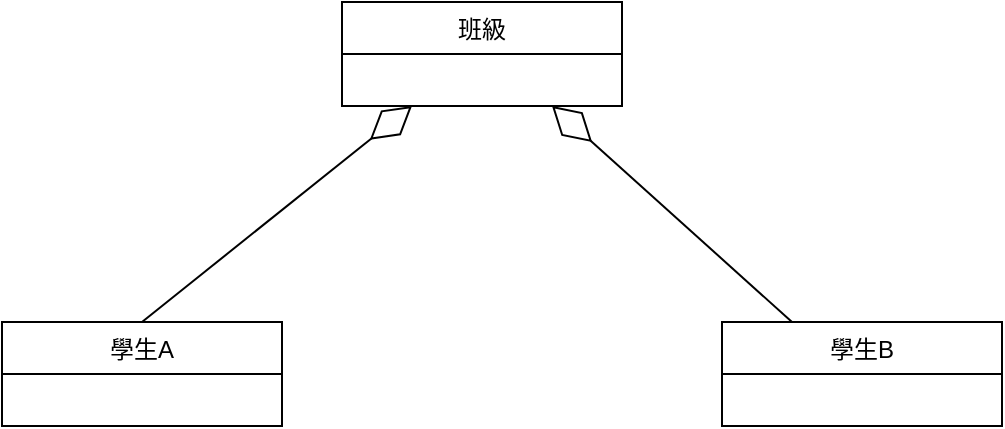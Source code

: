 <mxfile version="18.0.6" type="device" pages="2"><diagram name="聚合" id="b5b7bab2-c9e2-2cf4-8b2a-24fd1a2a6d21"><mxGraphModel dx="1038" dy="547" grid="1" gridSize="10" guides="1" tooltips="1" connect="1" arrows="1" fold="1" page="1" pageScale="1" pageWidth="827" pageHeight="1169" background="none" math="0" shadow="0"><root><mxCell id="0"/><mxCell id="1" parent="0"/><mxCell id="-BclLFmNcmqwPViHDXyX-26" value="學生A" style="swimlane;fontStyle=0;childLayout=stackLayout;horizontal=1;startSize=26;fillColor=none;horizontalStack=0;resizeParent=1;resizeParentMax=0;resizeLast=0;collapsible=1;marginBottom=0;" vertex="1" parent="1"><mxGeometry x="160" y="360" width="140" height="52" as="geometry"/></mxCell><mxCell id="-BclLFmNcmqwPViHDXyX-30" value="學生B" style="swimlane;fontStyle=0;childLayout=stackLayout;horizontal=1;startSize=26;fillColor=none;horizontalStack=0;resizeParent=1;resizeParentMax=0;resizeLast=0;collapsible=1;marginBottom=0;" vertex="1" parent="1"><mxGeometry x="520" y="360" width="140" height="52" as="geometry"/></mxCell><mxCell id="-BclLFmNcmqwPViHDXyX-34" value="班級" style="swimlane;fontStyle=0;childLayout=stackLayout;horizontal=1;startSize=26;fillColor=none;horizontalStack=0;resizeParent=1;resizeParentMax=0;resizeLast=0;collapsible=1;marginBottom=0;" vertex="1" parent="1"><mxGeometry x="330" y="200" width="140" height="52" as="geometry"/></mxCell><mxCell id="-BclLFmNcmqwPViHDXyX-39" value="" style="endArrow=diamondThin;endFill=0;endSize=24;html=1;rounded=0;exitX=0.5;exitY=0;exitDx=0;exitDy=0;entryX=0.25;entryY=1;entryDx=0;entryDy=0;" edge="1" parent="1" source="-BclLFmNcmqwPViHDXyX-26" target="-BclLFmNcmqwPViHDXyX-34"><mxGeometry width="160" relative="1" as="geometry"><mxPoint x="330" y="280" as="sourcePoint"/><mxPoint x="360" y="360" as="targetPoint"/></mxGeometry></mxCell><mxCell id="-BclLFmNcmqwPViHDXyX-40" value="" style="endArrow=diamondThin;endFill=0;endSize=24;html=1;rounded=0;exitX=0.25;exitY=0;exitDx=0;exitDy=0;entryX=0.75;entryY=1;entryDx=0;entryDy=0;" edge="1" parent="1" source="-BclLFmNcmqwPViHDXyX-30" target="-BclLFmNcmqwPViHDXyX-34"><mxGeometry width="160" relative="1" as="geometry"><mxPoint x="240" y="370" as="sourcePoint"/><mxPoint x="440" y="262" as="targetPoint"/></mxGeometry></mxCell></root></mxGraphModel></diagram><diagram id="y57ESgfZo5Q0gPeMH4wc" name="組合"><mxGraphModel dx="1038" dy="547" grid="1" gridSize="10" guides="1" tooltips="1" connect="1" arrows="1" fold="1" page="1" pageScale="1" pageWidth="827" pageHeight="1169" math="0" shadow="0"><root><mxCell id="CHDtnuDMMGn6DQg8g9th-0"/><mxCell id="CHDtnuDMMGn6DQg8g9th-1" parent="CHDtnuDMMGn6DQg8g9th-0"/><mxCell id="hchOwNC53BQ_wF4r6NkZ-0" value="生菜" style="swimlane;fontStyle=0;childLayout=stackLayout;horizontal=1;startSize=26;fillColor=none;horizontalStack=0;resizeParent=1;resizeParentMax=0;resizeLast=0;collapsible=1;marginBottom=0;" vertex="1" parent="CHDtnuDMMGn6DQg8g9th-1"><mxGeometry x="344" y="350" width="140" height="52" as="geometry"/></mxCell><mxCell id="hchOwNC53BQ_wF4r6NkZ-4" value="漢堡" style="swimlane;fontStyle=0;childLayout=stackLayout;horizontal=1;startSize=26;fillColor=none;horizontalStack=0;resizeParent=1;resizeParentMax=0;resizeLast=0;collapsible=1;marginBottom=0;" vertex="1" parent="CHDtnuDMMGn6DQg8g9th-1"><mxGeometry x="310" y="80" width="140" height="52" as="geometry"/></mxCell><mxCell id="hchOwNC53BQ_wF4r6NkZ-8" value="配料" style="swimlane;fontStyle=0;childLayout=stackLayout;horizontal=1;startSize=26;fillColor=none;horizontalStack=0;resizeParent=1;resizeParentMax=0;resizeLast=0;collapsible=1;marginBottom=0;" vertex="1" parent="CHDtnuDMMGn6DQg8g9th-1"><mxGeometry x="440" y="226" width="140" height="52" as="geometry"/></mxCell><mxCell id="hchOwNC53BQ_wF4r6NkZ-12" value="麵包" style="swimlane;fontStyle=0;childLayout=stackLayout;horizontal=1;startSize=26;fillColor=none;horizontalStack=0;resizeParent=1;resizeParentMax=0;resizeLast=0;collapsible=1;marginBottom=0;" vertex="1" parent="CHDtnuDMMGn6DQg8g9th-1"><mxGeometry x="170" y="230" width="140" height="52" as="geometry"/></mxCell><mxCell id="hchOwNC53BQ_wF4r6NkZ-16" value="肉" style="swimlane;fontStyle=0;childLayout=stackLayout;horizontal=1;startSize=26;fillColor=none;horizontalStack=0;resizeParent=1;resizeParentMax=0;resizeLast=0;collapsible=1;marginBottom=0;" vertex="1" parent="CHDtnuDMMGn6DQg8g9th-1"><mxGeometry x="540" y="350" width="140" height="52" as="geometry"/></mxCell><mxCell id="hchOwNC53BQ_wF4r6NkZ-18" value="" style="endArrow=diamondThin;endFill=1;endSize=24;html=1;rounded=0;entryX=0.25;entryY=1;entryDx=0;entryDy=0;exitX=0.75;exitY=0;exitDx=0;exitDy=0;" edge="1" parent="CHDtnuDMMGn6DQg8g9th-1" source="hchOwNC53BQ_wF4r6NkZ-12" target="hchOwNC53BQ_wF4r6NkZ-4"><mxGeometry width="160" relative="1" as="geometry"><mxPoint x="240" y="220" as="sourcePoint"/><mxPoint x="320" y="170" as="targetPoint"/></mxGeometry></mxCell><mxCell id="hchOwNC53BQ_wF4r6NkZ-19" value="" style="endArrow=diamondThin;endFill=1;endSize=24;html=1;rounded=0;entryX=0.75;entryY=1;entryDx=0;entryDy=0;exitX=0.25;exitY=0;exitDx=0;exitDy=0;" edge="1" parent="CHDtnuDMMGn6DQg8g9th-1" source="hchOwNC53BQ_wF4r6NkZ-8" target="hchOwNC53BQ_wF4r6NkZ-4"><mxGeometry width="160" relative="1" as="geometry"><mxPoint x="330" y="280" as="sourcePoint"/><mxPoint x="490" y="280" as="targetPoint"/></mxGeometry></mxCell><mxCell id="hchOwNC53BQ_wF4r6NkZ-20" value="" style="endArrow=diamondThin;endFill=1;endSize=24;html=1;rounded=0;exitX=0.75;exitY=0;exitDx=0;exitDy=0;entryX=0.25;entryY=1;entryDx=0;entryDy=0;" edge="1" parent="CHDtnuDMMGn6DQg8g9th-1" source="hchOwNC53BQ_wF4r6NkZ-0" target="hchOwNC53BQ_wF4r6NkZ-8"><mxGeometry width="160" relative="1" as="geometry"><mxPoint x="330" y="280" as="sourcePoint"/><mxPoint x="460" y="300" as="targetPoint"/></mxGeometry></mxCell><mxCell id="hchOwNC53BQ_wF4r6NkZ-21" value="" style="endArrow=diamondThin;endFill=1;endSize=24;html=1;rounded=0;exitX=0.25;exitY=0;exitDx=0;exitDy=0;entryX=0.75;entryY=1;entryDx=0;entryDy=0;" edge="1" parent="CHDtnuDMMGn6DQg8g9th-1" source="hchOwNC53BQ_wF4r6NkZ-16" target="hchOwNC53BQ_wF4r6NkZ-8"><mxGeometry width="160" relative="1" as="geometry"><mxPoint x="459" y="360" as="sourcePoint"/><mxPoint x="485" y="288" as="targetPoint"/></mxGeometry></mxCell><mxCell id="hchOwNC53BQ_wF4r6NkZ-22" value="1." style="text;strokeColor=none;fillColor=none;align=left;verticalAlign=top;spacingLeft=4;spacingRight=4;overflow=hidden;rotatable=0;points=[[0,0.5],[1,0.5]];portConstraint=eastwest;" vertex="1" parent="CHDtnuDMMGn6DQg8g9th-1"><mxGeometry x="260" y="210" width="20" height="26" as="geometry"/></mxCell><mxCell id="hchOwNC53BQ_wF4r6NkZ-23" value="1..*" style="text;strokeColor=none;fillColor=none;align=left;verticalAlign=top;spacingLeft=4;spacingRight=4;overflow=hidden;rotatable=0;points=[[0,0.5],[1,0.5]];portConstraint=eastwest;" vertex="1" parent="CHDtnuDMMGn6DQg8g9th-1"><mxGeometry x="470" y="204" width="30" height="26" as="geometry"/></mxCell><mxCell id="hchOwNC53BQ_wF4r6NkZ-24" value="1..*" style="text;strokeColor=none;fillColor=none;align=left;verticalAlign=top;spacingLeft=4;spacingRight=4;overflow=hidden;rotatable=0;points=[[0,0.5],[1,0.5]];portConstraint=eastwest;" vertex="1" parent="CHDtnuDMMGn6DQg8g9th-1"><mxGeometry x="420" y="330" width="30" height="26" as="geometry"/></mxCell><mxCell id="hchOwNC53BQ_wF4r6NkZ-25" value="1..*" style="text;strokeColor=none;fillColor=none;align=left;verticalAlign=top;spacingLeft=4;spacingRight=4;overflow=hidden;rotatable=0;points=[[0,0.5],[1,0.5]];portConstraint=eastwest;" vertex="1" parent="CHDtnuDMMGn6DQg8g9th-1"><mxGeometry x="570" y="330" width="30" height="26" as="geometry"/></mxCell></root></mxGraphModel></diagram></mxfile>